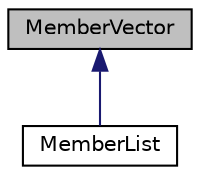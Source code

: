 digraph "MemberVector"
{
 // INTERACTIVE_SVG=YES
 // LATEX_PDF_SIZE
  edge [fontname="Helvetica",fontsize="10",labelfontname="Helvetica",labelfontsize="10"];
  node [fontname="Helvetica",fontsize="10",shape=record];
  Node1 [label="MemberVector",height=0.2,width=0.4,color="black", fillcolor="grey75", style="filled", fontcolor="black",tooltip="A vector of MemberDef object"];
  Node1 -> Node2 [dir="back",color="midnightblue",fontsize="10",style="solid",fontname="Helvetica"];
  Node2 [label="MemberList",height=0.2,width=0.4,color="black", fillcolor="white", style="filled",URL="$dd/d13/class_member_list.html",tooltip="A list of MemberDef objects as shown in documentation sections."];
}
